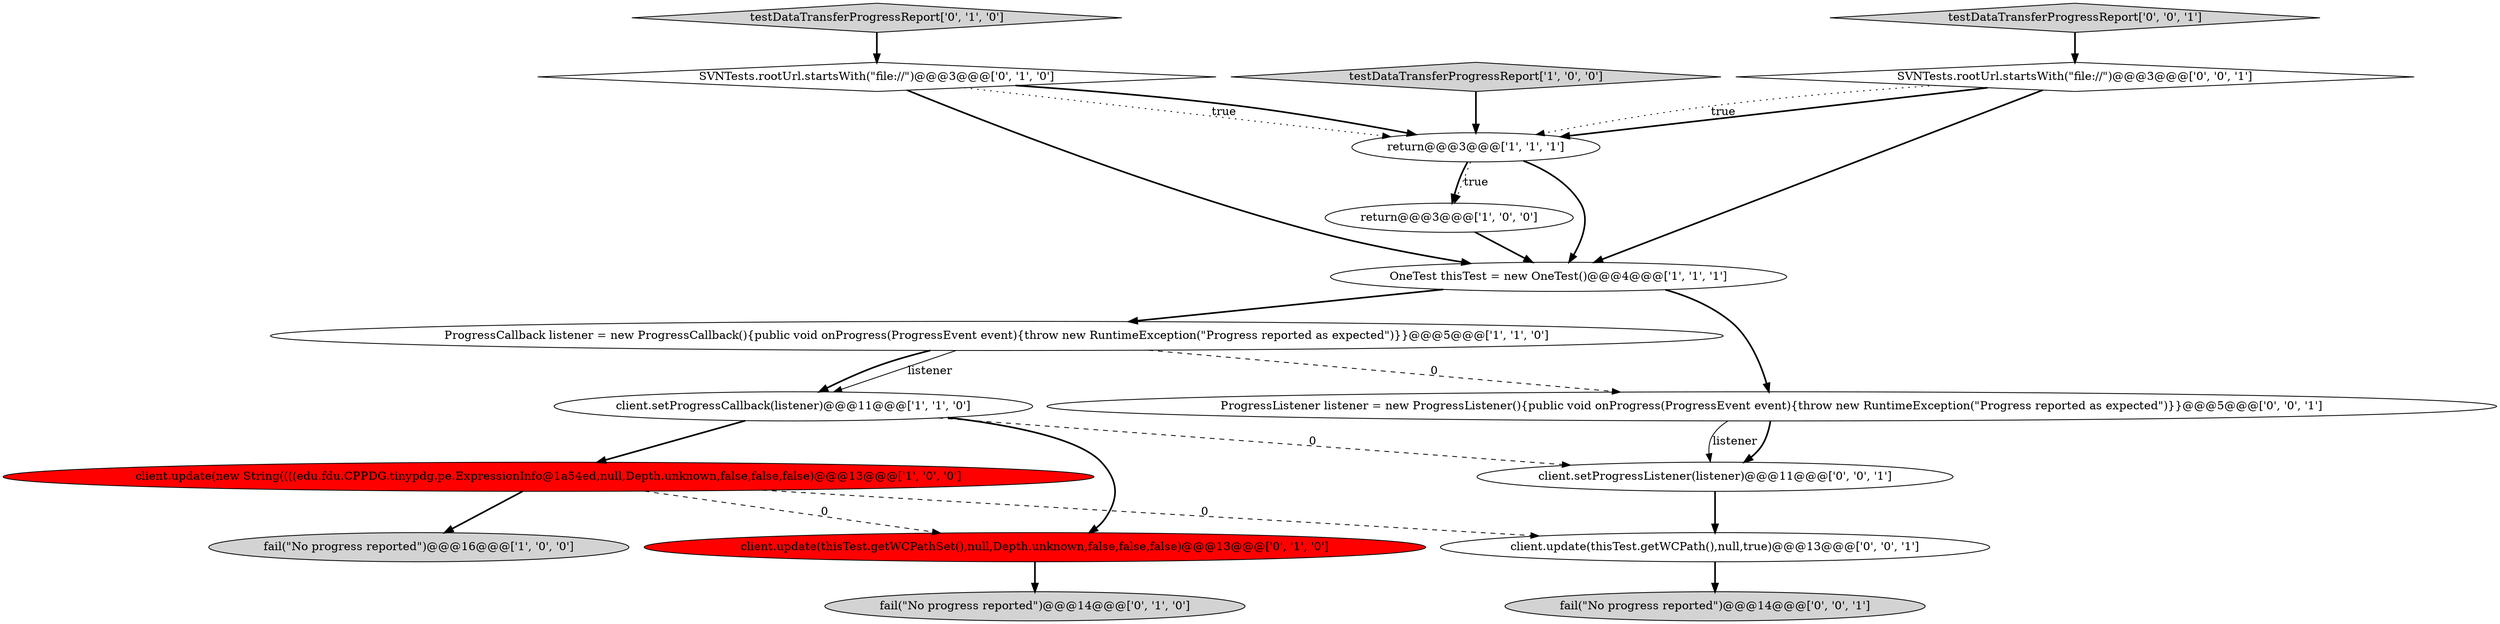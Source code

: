 digraph {
8 [style = filled, label = "SVNTests.rootUrl.startsWith(\"file://\")@@@3@@@['0', '1', '0']", fillcolor = white, shape = diamond image = "AAA0AAABBB2BBB"];
3 [style = filled, label = "client.update(new String((((edu.fdu.CPPDG.tinypdg.pe.ExpressionInfo@1a54ed,null,Depth.unknown,false,false,false)@@@13@@@['1', '0', '0']", fillcolor = red, shape = ellipse image = "AAA1AAABBB1BBB"];
9 [style = filled, label = "testDataTransferProgressReport['0', '1', '0']", fillcolor = lightgray, shape = diamond image = "AAA0AAABBB2BBB"];
11 [style = filled, label = "fail(\"No progress reported\")@@@14@@@['0', '1', '0']", fillcolor = lightgray, shape = ellipse image = "AAA0AAABBB2BBB"];
17 [style = filled, label = "client.update(thisTest.getWCPath(),null,true)@@@13@@@['0', '0', '1']", fillcolor = white, shape = ellipse image = "AAA0AAABBB3BBB"];
12 [style = filled, label = "ProgressListener listener = new ProgressListener(){public void onProgress(ProgressEvent event){throw new RuntimeException(\"Progress reported as expected\")}}@@@5@@@['0', '0', '1']", fillcolor = white, shape = ellipse image = "AAA0AAABBB3BBB"];
1 [style = filled, label = "fail(\"No progress reported\")@@@16@@@['1', '0', '0']", fillcolor = lightgray, shape = ellipse image = "AAA0AAABBB1BBB"];
0 [style = filled, label = "client.setProgressCallback(listener)@@@11@@@['1', '1', '0']", fillcolor = white, shape = ellipse image = "AAA0AAABBB1BBB"];
6 [style = filled, label = "testDataTransferProgressReport['1', '0', '0']", fillcolor = lightgray, shape = diamond image = "AAA0AAABBB1BBB"];
7 [style = filled, label = "return@@@3@@@['1', '1', '1']", fillcolor = white, shape = ellipse image = "AAA0AAABBB1BBB"];
13 [style = filled, label = "testDataTransferProgressReport['0', '0', '1']", fillcolor = lightgray, shape = diamond image = "AAA0AAABBB3BBB"];
10 [style = filled, label = "client.update(thisTest.getWCPathSet(),null,Depth.unknown,false,false,false)@@@13@@@['0', '1', '0']", fillcolor = red, shape = ellipse image = "AAA1AAABBB2BBB"];
15 [style = filled, label = "SVNTests.rootUrl.startsWith(\"file://\")@@@3@@@['0', '0', '1']", fillcolor = white, shape = diamond image = "AAA0AAABBB3BBB"];
14 [style = filled, label = "client.setProgressListener(listener)@@@11@@@['0', '0', '1']", fillcolor = white, shape = ellipse image = "AAA0AAABBB3BBB"];
4 [style = filled, label = "return@@@3@@@['1', '0', '0']", fillcolor = white, shape = ellipse image = "AAA0AAABBB1BBB"];
5 [style = filled, label = "ProgressCallback listener = new ProgressCallback(){public void onProgress(ProgressEvent event){throw new RuntimeException(\"Progress reported as expected\")}}@@@5@@@['1', '1', '0']", fillcolor = white, shape = ellipse image = "AAA0AAABBB1BBB"];
16 [style = filled, label = "fail(\"No progress reported\")@@@14@@@['0', '0', '1']", fillcolor = lightgray, shape = ellipse image = "AAA0AAABBB3BBB"];
2 [style = filled, label = "OneTest thisTest = new OneTest()@@@4@@@['1', '1', '1']", fillcolor = white, shape = ellipse image = "AAA0AAABBB1BBB"];
0->3 [style = bold, label=""];
5->0 [style = solid, label="listener"];
15->2 [style = bold, label=""];
5->12 [style = dashed, label="0"];
3->17 [style = dashed, label="0"];
15->7 [style = bold, label=""];
3->1 [style = bold, label=""];
8->7 [style = dotted, label="true"];
14->17 [style = bold, label=""];
4->2 [style = bold, label=""];
7->4 [style = bold, label=""];
15->7 [style = dotted, label="true"];
9->8 [style = bold, label=""];
2->12 [style = bold, label=""];
8->7 [style = bold, label=""];
0->14 [style = dashed, label="0"];
0->10 [style = bold, label=""];
5->0 [style = bold, label=""];
8->2 [style = bold, label=""];
7->2 [style = bold, label=""];
7->4 [style = dotted, label="true"];
12->14 [style = bold, label=""];
12->14 [style = solid, label="listener"];
3->10 [style = dashed, label="0"];
13->15 [style = bold, label=""];
6->7 [style = bold, label=""];
17->16 [style = bold, label=""];
2->5 [style = bold, label=""];
10->11 [style = bold, label=""];
}
